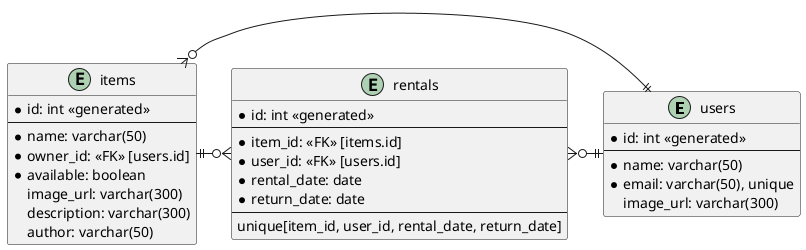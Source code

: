 @startuml
entity "users" {
  * id: int <<generated>>
  --
  * name: varchar(50)
  * email: varchar(50), unique
    image_url: varchar(300)
}

entity "items" {
  *id: int <<generated>>
  --
  * name: varchar(50)
  * owner_id: <<FK>> [users.id]
  * available: boolean
    image_url: varchar(300)
    description: varchar(300)
    author: varchar(50)
}

entity "rentals" {
  * id: int <<generated>>
  --
  * item_id: <<FK>> [items.id]
  * user_id: <<FK>> [users.id]
  * rental_date: date
  * return_date: date
  --
  unique[item_id, user_id, rental_date, return_date]
}

users ||-l-o{ rentals
items ||-r-o{ rentals
users ||-l-o{ items
@enduml